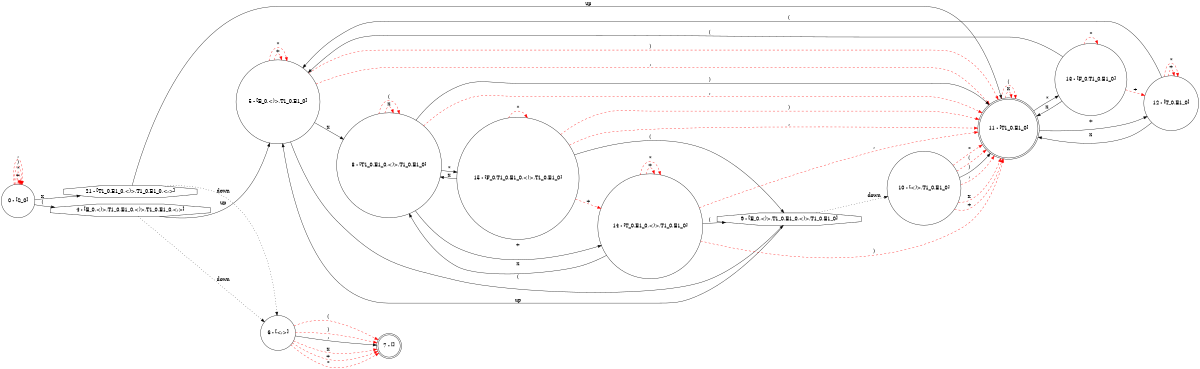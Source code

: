 digraph {
rankdir=LR;
size="8,5";
node [shape = circle, color = black];
0 [label="0 - [S_0]"];
5 [label="5 - [E_0,<)>,T1_0,E1_0]"];
6 [label="6 - [<;>]"];
8 [label="8 - [T1_0,E1_0,<)>,T1_0,E1_0]"];
10 [label="10 - [<)>,T1_0,E1_0]"];
12 [label="12 - [T_0,E1_0]"];
13 [label="13 - [F_0,T1_0,E1_0]"];
14 [label="14 - [T_0,E1_0,<)>,T1_0,E1_0]"];
15 [label="15 - [F_0,T1_0,E1_0,<)>,T1_0,E1_0]"];
node [shape = octagon];
4 [label="4 - [E_0,<)>,T1_0,E1_0,<)>,T1_0,E1_0,<;>]"];
9 [label="9 - [E_0,<)>,T1_0,E1_0,<)>,T1_0,E1_0]"];
21 [label="21 - [T1_0,E1_0,<)>,T1_0,E1_0,<;>]"];
node [shape = doublecircle];
7 [label="7 - []"];
11 [label="11 - [T1_0,E1_0]"];
0 -> 21 [ label = "x", color = "black" ];
0 -> 0 [ label = "+", color = "red", style = dashed ];
0 -> 0 [ label = "*", color = "red", style = dashed ];
0 -> 4 [ label = "(", color = "black" ];
0 -> 0 [ label = ")", color = "red", style = dashed ];
0 -> 0 [ label = ";", color = "red", style = dashed ];
5 -> 8 [ label = "x", color = "black" ];
5 -> 5 [ label = "+", color = "red", style = dashed ];
5 -> 5 [ label = "*", color = "red", style = dashed ];
5 -> 9 [ label = "(", color = "black" ];
5 -> 11 [ label = ")", color = "red", style = dashed ];
5 -> 11 [ label = ";", color = "red", style = dashed ];
6 -> 7 [ label = "x", color = "red", style = dashed ];
6 -> 7 [ label = "+", color = "red", style = dashed ];
6 -> 7 [ label = "*", color = "red", style = dashed ];
6 -> 7 [ label = "(", color = "red", style = dashed ];
6 -> 7 [ label = ")", color = "red", style = dashed ];
6 -> 7 [ label = ";", color = "black" ];
4 -> 5 [label="up"];
4 -> 6 [style=dotted, label="down"];
8 -> 8 [ label = "x", color = "red", style = dashed ];
8 -> 14 [ label = "+", color = "black" ];
8 -> 15 [ label = "*", color = "black" ];
8 -> 8 [ label = "(", color = "red", style = dashed ];
8 -> 11 [ label = ")", color = "black" ];
8 -> 11 [ label = ";", color = "red", style = dashed ];
10 -> 11 [ label = "x", color = "red", style = dashed ];
10 -> 11 [ label = "+", color = "red", style = dashed ];
10 -> 11 [ label = "*", color = "red", style = dashed ];
10 -> 11 [ label = "(", color = "red", style = dashed ];
10 -> 11 [ label = ")", color = "black" ];
10 -> 11 [ label = ";", color = "red", style = dashed ];
9 -> 5 [label="up"];
9 -> 10 [style=dotted, label="down"];
11 -> 11 [ label = "x", color = "red", style = dashed ];
11 -> 12 [ label = "+", color = "black" ];
11 -> 13 [ label = "*", color = "black" ];
11 -> 11 [ label = "(", color = "red", style = dashed ];
12 -> 11 [ label = "x", color = "black" ];
12 -> 12 [ label = "+", color = "red", style = dashed ];
12 -> 12 [ label = "*", color = "red", style = dashed ];
12 -> 5 [ label = "(", color = "black" ];
13 -> 11 [ label = "x", color = "black" ];
13 -> 12 [ label = "+", color = "red", style = dashed ];
13 -> 13 [ label = "*", color = "red", style = dashed ];
13 -> 5 [ label = "(", color = "black" ];
14 -> 8 [ label = "x", color = "black" ];
14 -> 14 [ label = "+", color = "red", style = dashed ];
14 -> 14 [ label = "*", color = "red", style = dashed ];
14 -> 9 [ label = "(", color = "black" ];
14 -> 11 [ label = ")", color = "red", style = dashed ];
14 -> 11 [ label = ";", color = "red", style = dashed ];
15 -> 8 [ label = "x", color = "black" ];
15 -> 14 [ label = "+", color = "red", style = dashed ];
15 -> 15 [ label = "*", color = "red", style = dashed ];
15 -> 9 [ label = "(", color = "black" ];
15 -> 11 [ label = ")", color = "red", style = dashed ];
15 -> 11 [ label = ";", color = "red", style = dashed ];
21 -> 11 [label="up"];
21 -> 6 [style=dotted, label="down"];
}